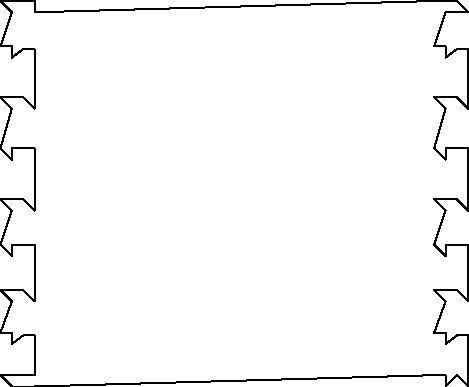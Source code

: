 unitsize(0.001cm);
// 44301.7
draw((8375,4700)--(8175,4900));
draw((8175,4900)--(8375,4900));
draw((8375,4900)--(8575,4900));
draw((8575,4900)--(8775,4900));
draw((8775,4900)--(8775,5400));
draw((8775,5400)--(8775,5600));
draw((8775,5600)--(8575,5600));
draw((8575,5600)--(8375,5450));
draw((8375,5450)--(8375,5650));
draw((8375,5650)--(8175,5650));
draw((8175,5650)--(8375,6200));
draw((8375,6200)--(8175,6400));
draw((8175,6400)--(8375,6400));
draw((8375,6400)--(8575,6400));
draw((8575,6400)--(8775,6200));
draw((8775,6200)--(8775,6400));
draw((8775,6400)--(8775,7000));
draw((8775,7000)--(8775,7200));
draw((8775,7200)--(8575,7200));
draw((8575,7200)--(8375,7200));
draw((8375,7200)--(8375,7000));
draw((8375,7000)--(8175,7200));
draw((8175,7200)--(8375,7800));
draw((8375,7800)--(8175,8000));
draw((8175,8000)--(8375,8000));
draw((8375,8000)--(8575,8000));
draw((8575,8000)--(8775,7800));
draw((8775,7800)--(8775,8000));
draw((8775,8000)--(8775,8700));
draw((8775,8700)--(8775,8900));
draw((8775,8900)--(8575,8900));
draw((8575,8900)--(8375,8900));
draw((8375,8900)--(8375,8700));
draw((8375,8700)--(8175,8900));
draw((8175,8900)--(8375,9600));
draw((8375,9600)--(8175,9800));
draw((8175,9800)--(8375,9800));
draw((8375,9800)--(8575,9800));
draw((8575,9800)--(8775,9600));
draw((8775,9600)--(8775,9800));
draw((8775,9800)--(8775,10450));
draw((8775,10450)--(8775,10650));
draw((8775,10650)--(8575,10650));
draw((8575,10650)--(8375,10500));
draw((8375,10500)--(8375,10700));
draw((8375,10700)--(8175,10700));
draw((8175,10700)--(8375,11300));
draw((8375,11300)--(8175,11500));
draw((8175,11500)--(8375,11500));
draw((8375,11500)--(8575,11500));
draw((8575,11500)--(8775,11500));
draw((8775,11500)--(8775,11300));
draw((8775,11300)--(15825,11500));
draw((15825,11500)--(16025,11500));
draw((16025,11500)--(16225,11500));
draw((16225,11500)--(16425,11300));
draw((16425,11300)--(16025,11300));
draw((16025,11300)--(15825,10700));
draw((15825,10700)--(16025,10700));
draw((16025,10700)--(16025,10500));
draw((16025,10500)--(16225,10650));
draw((16225,10650)--(16425,10650));
draw((16425,10650)--(16425,10450));
draw((16425,10450)--(16425,9800));
draw((16425,9800)--(16425,9600));
draw((16425,9600)--(16225,9800));
draw((16225,9800)--(16025,9800));
draw((16025,9800)--(15825,9800));
draw((15825,9800)--(16025,9600));
draw((16025,9600)--(15825,8900));
draw((15825,8900)--(16025,8700));
draw((16025,8700)--(16025,8900));
draw((16025,8900)--(16225,8900));
draw((16225,8900)--(16425,8900));
draw((16425,8900)--(16425,8700));
draw((16425,8700)--(16425,8000));
draw((16425,8000)--(16425,7800));
draw((16425,7800)--(16225,8000));
draw((16225,8000)--(16025,8000));
draw((16025,8000)--(15825,8000));
draw((15825,8000)--(16025,7800));
draw((16025,7800)--(15825,7200));
draw((15825,7200)--(16025,7000));
draw((16025,7000)--(16025,7200));
draw((16025,7200)--(16225,7200));
draw((16225,7200)--(16425,7200));
draw((16425,7200)--(16425,7000));
draw((16425,7000)--(16425,6400));
draw((16425,6400)--(16425,6200));
draw((16425,6200)--(16225,6400));
draw((16225,6400)--(16025,6400));
draw((16025,6400)--(15825,6400));
draw((15825,6400)--(16025,6200));
draw((16025,6200)--(15825,5650));
draw((15825,5650)--(16025,5650));
draw((16025,5650)--(16025,5450));
draw((16025,5450)--(16225,5600));
draw((16225,5600)--(16425,5600));
draw((16425,5600)--(16425,5400));
draw((16425,5400)--(16425,4900));
draw((16425,4900)--(16425,4700));
draw((16425,4700)--(16225,4900));
draw((16225,4900)--(16025,4700));
draw((16025,4700)--(16025,4900));
draw((16025,4900)--(15825,4900));
draw((15825,4900)--(8775,4700));
draw((8775,4700)--(8375,4700));
